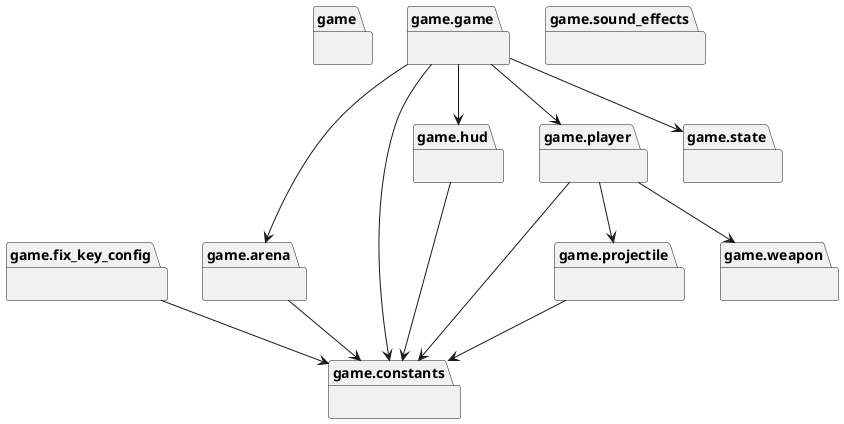 @startuml packages_AOT
set namespaceSeparator none
package "game" as game {
}
package "game.arena" as game.arena {
}
package "game.constants" as game.constants {
}
package "game.fix_key_config" as game.fix_key_config {
}
package "game.game" as game.game {
}
package "game.hud" as game.hud {
}
package "game.player" as game.player {
}
package "game.projectile" as game.projectile {
}
package "game.sound_effects" as game.sound_effects {
}
package "game.state" as game.state {
}
package "game.weapon" as game.weapon {
}
game.arena --> game.constants
game.fix_key_config --> game.constants
game.game --> game.arena
game.game --> game.constants
game.game --> game.hud
game.game --> game.player
game.game --> game.state
game.hud --> game.constants
game.player --> game.constants
game.player --> game.projectile
game.player --> game.weapon
game.projectile --> game.constants
@enduml
